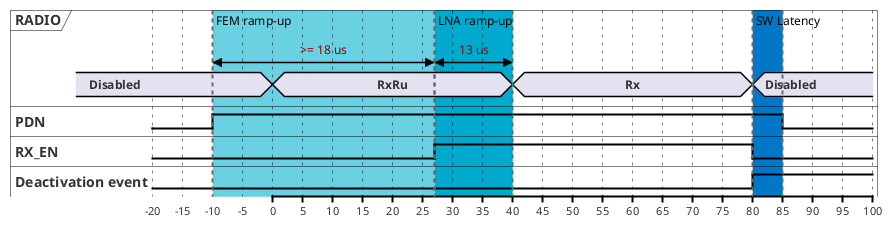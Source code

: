 @startuml

!define NordicSky #6ad1e3
!define NordicBlue #00A9CE
!define NordicLake #0077C8
!define NordicBlueslate #0033A0
!define NordicLightGrey #D9E1E2

<style>
timingDiagram {
    LineColor black
}
</style>

scale 5 as 30 pixels

concise "RADIO" as RADIO
binary "PDN" as PDN
binary "RX_EN" as RX_EN
binary "Deactivation event" as DE


RADIO is Disabled
PDN is 0
RX_EN is 0

@40 as :RADIO_READY
@:RADIO_READY-40 as :RADIO_RXRU_START
@:RADIO_RXRU_START-10 as :PDN_SET_HIGH
@:RADIO_READY-13 as :RX_EN_HIGH
@:RADIO_READY+40 as :RADIO_RXEND

@:PDN_SET_HIGH-10
PDN is 0

@:PDN_SET_HIGH
PDN is 1

@:RADIO_RXRU_START
RADIO is RxRu

@:RX_EN_HIGH
RX_EN is 1

@:RADIO_READY
RADIO is Rx

@:RADIO_RXEND
DE is 1
RX_EN is 0
RADIO is Disabled

@:RADIO_RXEND+5 as :PDN_SET_LOW
PDN is 0

@:RADIO_RXEND+15

@:PDN_SET_HIGH <-> @:RX_EN_HIGH : >= 18 us
@:RX_EN_HIGH <-> @:RADIO_READY : 13 us

highlight :PDN_SET_HIGH to :RX_EN_HIGH NordicSky;line:DimGrey : FEM ramp-up
highlight :RX_EN_HIGH to :RADIO_READY NordicBlue;line:DimGrey : LNA ramp-up
highlight :RADIO_RXEND to :PDN_SET_LOW NordicLake;line:DimGrey : SW Latency

@enduml